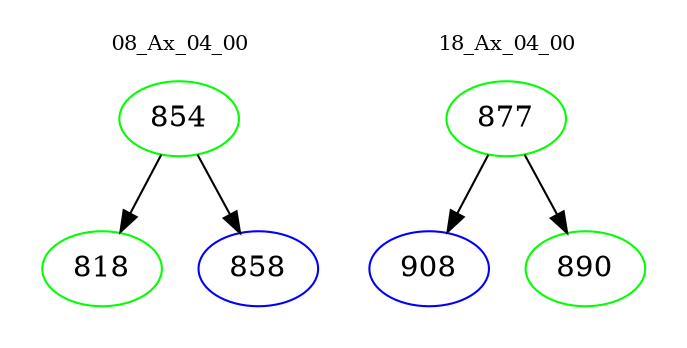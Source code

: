 digraph{
subgraph cluster_0 {
color = white
label = "08_Ax_04_00";
fontsize=10;
T0_854 [label="854", color="green"]
T0_854 -> T0_818 [color="black"]
T0_818 [label="818", color="green"]
T0_854 -> T0_858 [color="black"]
T0_858 [label="858", color="blue"]
}
subgraph cluster_1 {
color = white
label = "18_Ax_04_00";
fontsize=10;
T1_877 [label="877", color="green"]
T1_877 -> T1_908 [color="black"]
T1_908 [label="908", color="blue"]
T1_877 -> T1_890 [color="black"]
T1_890 [label="890", color="green"]
}
}
